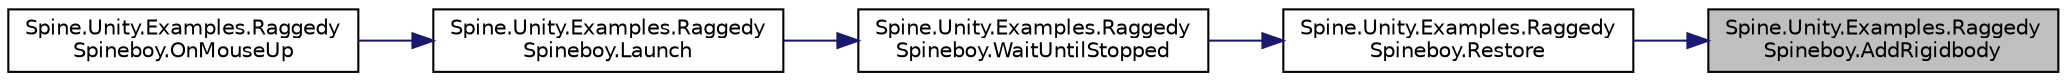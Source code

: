 digraph "Spine.Unity.Examples.RaggedySpineboy.AddRigidbody"
{
 // LATEX_PDF_SIZE
  edge [fontname="Helvetica",fontsize="10",labelfontname="Helvetica",labelfontsize="10"];
  node [fontname="Helvetica",fontsize="10",shape=record];
  rankdir="RL";
  Node1 [label="Spine.Unity.Examples.Raggedy\lSpineboy.AddRigidbody",height=0.2,width=0.4,color="black", fillcolor="grey75", style="filled", fontcolor="black",tooltip=" "];
  Node1 -> Node2 [dir="back",color="midnightblue",fontsize="10",style="solid"];
  Node2 [label="Spine.Unity.Examples.Raggedy\lSpineboy.Restore",height=0.2,width=0.4,color="black", fillcolor="white", style="filled",URL="$class_spine_1_1_unity_1_1_examples_1_1_raggedy_spineboy.html#a8c76d5fd0fd155bca1aa39fb8d2c9bea",tooltip=" "];
  Node2 -> Node3 [dir="back",color="midnightblue",fontsize="10",style="solid"];
  Node3 [label="Spine.Unity.Examples.Raggedy\lSpineboy.WaitUntilStopped",height=0.2,width=0.4,color="black", fillcolor="white", style="filled",URL="$class_spine_1_1_unity_1_1_examples_1_1_raggedy_spineboy.html#af28eaf3f26517130f19e865d4085ab09",tooltip=" "];
  Node3 -> Node4 [dir="back",color="midnightblue",fontsize="10",style="solid"];
  Node4 [label="Spine.Unity.Examples.Raggedy\lSpineboy.Launch",height=0.2,width=0.4,color="black", fillcolor="white", style="filled",URL="$class_spine_1_1_unity_1_1_examples_1_1_raggedy_spineboy.html#a34812bdd6f9688158b93c20ce3ebc4ef",tooltip=" "];
  Node4 -> Node5 [dir="back",color="midnightblue",fontsize="10",style="solid"];
  Node5 [label="Spine.Unity.Examples.Raggedy\lSpineboy.OnMouseUp",height=0.2,width=0.4,color="black", fillcolor="white", style="filled",URL="$class_spine_1_1_unity_1_1_examples_1_1_raggedy_spineboy.html#af775b7760436959e7ccccd12dc6e3a6d",tooltip=" "];
}
